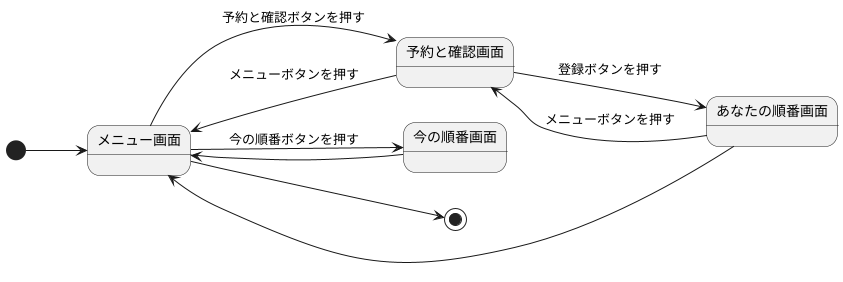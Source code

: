 @startuml
left to right direction
[*] --> メニュー画面
メニュー画面 --> 予約と確認画面 : 予約と確認ボタンを押す
予約と確認画面 --> メニュー画面 : メニューボタンを押す
予約と確認画面 --> あなたの順番画面 : 登録ボタンを押す
あなたの順番画面 --> 予約と確認画面 : メニューボタンを押す
あなたの順番画面 --> メニュー画面
メニュー画面 --> 今の順番画面 : 今の順番ボタンを押す
今の順番画面 --> メニュー画面
メニュー画面 --> [*] 

@enduml